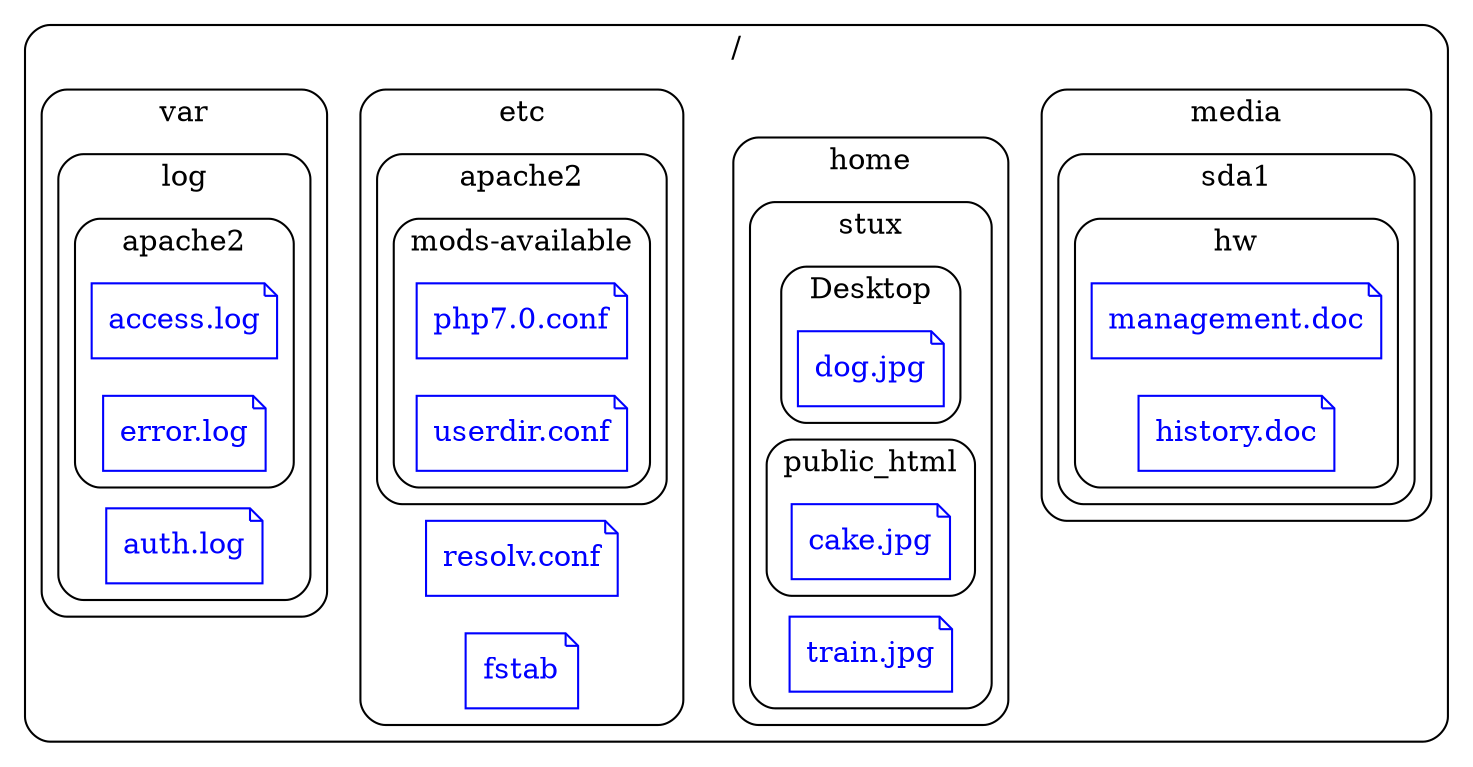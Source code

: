 digraph G{
  rankdir = LR;
  overlap = scale;
  # http://www.graphviz.org/content/global-subgraph-style-statements
  graph [shape="folder", style="rounded"];
  node [shape="note", color="blue", fontcolor="blue"];
  edge [style=invis];
  subgraph "cluster" {
    label="/";
    subgraph "cluster/home" {
      label="home";
      subgraph "cluster/home/stux" {
        label="stux";
        subgraph "cluster/home/stux/Desktop" {
          label="Desktop";
          "/home/stux/Desktop/dog.jpg" [ label="dog.jpg"];
        }
        subgraph "cluster/home/stux/public_html" {
          label="public_html";
          "/home/stux/public_html/cake.jpg" [ label="cake.jpg"];
        }
        "/home/stux/train.jpg" [ label="train.jpg"];
      }
    }
    subgraph "cluster/etc" {
      label="etc";
      "/etc/resolv.conf" [ label="resolv.conf"];
      subgraph "cluster/etc/apache2" {
        label="apache2";
        subgraph "cluster/etc/apache2/mods-available" {
          label="mods-available";
          "/etc/apache2/mods-available/php7.0.conf" [ label="php7.0.conf"];
          "/etc/apache2/mods-available/userdir.conf" [ label="userdir.conf"];
        }
      }
      "/etc/fstab" [ label="fstab"];
    }
    subgraph "cluster/var" {
      label="var";
      subgraph "cluster/var/log" {
        label="log";
        subgraph "cluster/var/log/apache2" {
          label="apache2";
          "/var/log/apache2/access.log" [ label="access.log"];
          "/var/log/apache2/error.log" [ label="error.log"];
        }
        "/var/log/auth.log" [ label="auth.log"];
      }
    }
    subgraph "cluster/media" {
      label="media";
      subgraph "cluster/media/sda1" {
        label="sda1";
        subgraph "cluster/media/sda1/hw" {
          label="hw";
          "/media/sda1/hw/management.doc" [ label="management.doc"];
          "/media/sda1/hw/history.doc" [ label="history.doc"];
        }
      }
    }
  }
  "/var/log/apache2/error.log" ->
  "/etc/apache2/mods-available/userdir.conf" ->
  "/home/stux/Desktop/dog.jpg" ->
  "/media/sda1/hw/history.doc";
}
